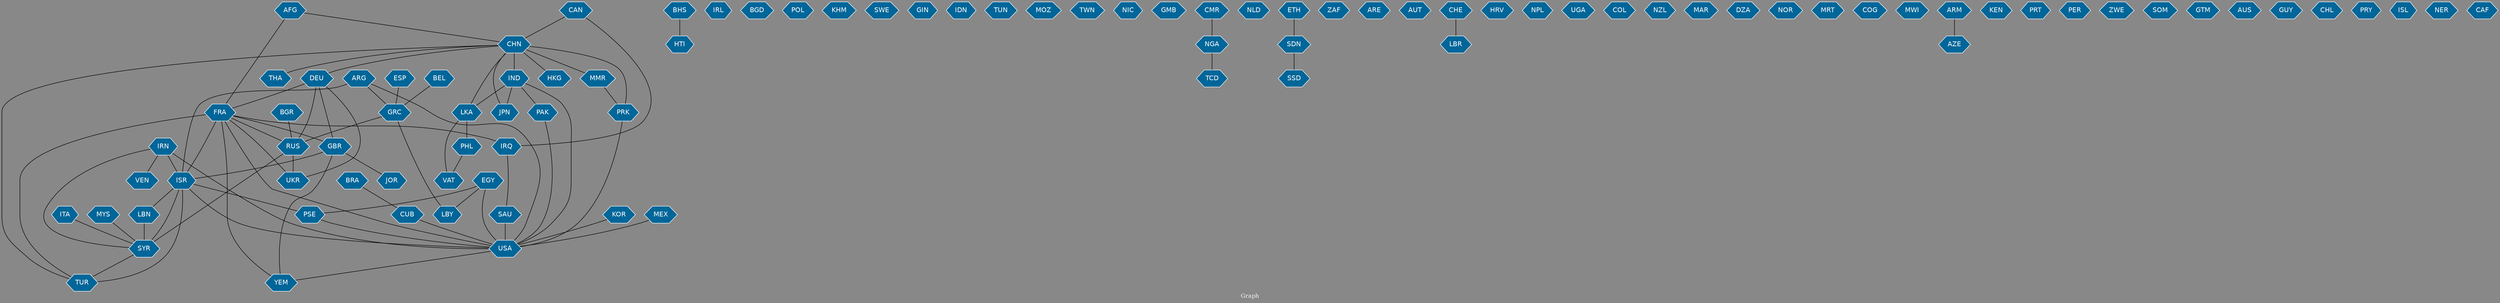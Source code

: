 // Countries together in item graph
graph {
	graph [bgcolor="#888888" fontcolor=white fontsize=12 label="Graph" outputorder=edgesfirst overlap=prism]
	node [color=white fillcolor="#006699" fontcolor=white fontname=Helvetica shape=hexagon style=filled]
	edge [arrowhead=open color=black fontcolor=white fontname=Courier fontsize=12]
		JPN [label=JPN]
		CHN [label=CHN]
		TUR [label=TUR]
		YEM [label=YEM]
		FRA [label=FRA]
		BHS [label=BHS]
		HTI [label=HTI]
		PRK [label=PRK]
		IRL [label=IRL]
		USA [label=USA]
		BGD [label=BGD]
		GRC [label=GRC]
		IRQ [label=IRQ]
		IND [label=IND]
		POL [label=POL]
		EGY [label=EGY]
		MYS [label=MYS]
		SYR [label=SYR]
		ISR [label=ISR]
		ARG [label=ARG]
		PSE [label=PSE]
		KHM [label=KHM]
		KOR [label=KOR]
		BEL [label=BEL]
		VAT [label=VAT]
		HKG [label=HKG]
		AFG [label=AFG]
		RUS [label=RUS]
		CUB [label=CUB]
		BGR [label=BGR]
		UKR [label=UKR]
		SWE [label=SWE]
		MEX [label=MEX]
		VEN [label=VEN]
		DEU [label=DEU]
		LKA [label=LKA]
		GBR [label=GBR]
		ITA [label=ITA]
		SAU [label=SAU]
		GIN [label=GIN]
		PHL [label=PHL]
		CAN [label=CAN]
		IDN [label=IDN]
		TUN [label=TUN]
		MOZ [label=MOZ]
		TWN [label=TWN]
		NIC [label=NIC]
		GMB [label=GMB]
		PAK [label=PAK]
		NGA [label=NGA]
		NLD [label=NLD]
		SDN [label=SDN]
		ETH [label=ETH]
		ZAF [label=ZAF]
		JOR [label=JOR]
		ARE [label=ARE]
		AUT [label=AUT]
		LBR [label=LBR]
		CHE [label=CHE]
		HRV [label=HRV]
		NPL [label=NPL]
		UGA [label=UGA]
		LBN [label=LBN]
		IRN [label=IRN]
		BRA [label=BRA]
		COL [label=COL]
		NZL [label=NZL]
		MAR [label=MAR]
		THA [label=THA]
		LBY [label=LBY]
		DZA [label=DZA]
		ESP [label=ESP]
		NOR [label=NOR]
		MMR [label=MMR]
		SSD [label=SSD]
		MRT [label=MRT]
		TCD [label=TCD]
		COG [label=COG]
		MWI [label=MWI]
		ARM [label=ARM]
		AZE [label=AZE]
		KEN [label=KEN]
		PRT [label=PRT]
		PER [label=PER]
		CMR [label=CMR]
		ZWE [label=ZWE]
		SOM [label=SOM]
		GTM [label=GTM]
		AUS [label=AUS]
		GUY [label=GUY]
		CHL [label=CHL]
		PRY [label=PRY]
		ISL [label=ISL]
		NER [label=NER]
		CAF [label=CAF]
			BRA -- CUB [weight=1]
			GRC -- RUS [weight=3]
			ESP -- GRC [weight=1]
			DEU -- FRA [weight=1]
			DEU -- UKR [weight=3]
			BGR -- RUS [weight=3]
			ISR -- PSE [weight=16]
			SYR -- TUR [weight=1]
			DEU -- RUS [weight=3]
			IND -- PAK [weight=2]
			IRN -- USA [weight=5]
			CAN -- CHN [weight=1]
			FRA -- GBR [weight=2]
			PAK -- USA [weight=1]
			PHL -- VAT [weight=9]
			EGY -- USA [weight=1]
			CHN -- LKA [weight=2]
			ISR -- SYR [weight=6]
			AFG -- CHN [weight=1]
			EGY -- PSE [weight=3]
			ARG -- USA [weight=1]
			GBR -- YEM [weight=2]
			ITA -- SYR [weight=3]
			FRA -- USA [weight=1]
			CHN -- TUR [weight=2]
			RUS -- SYR [weight=3]
			FRA -- IRQ [weight=2]
			IND -- USA [weight=5]
			CHN -- THA [weight=1]
			CHN -- IND [weight=5]
			IND -- LKA [weight=1]
			FRA -- TUR [weight=1]
			ISR -- TUR [weight=2]
			CHN -- MMR [weight=2]
			GBR -- JOR [weight=1]
			GBR -- ISR [weight=1]
			DEU -- GBR [weight=1]
			AFG -- FRA [weight=1]
			ARM -- AZE [weight=1]
			MEX -- USA [weight=1]
			BHS -- HTI [weight=2]
			IRN -- VEN [weight=1]
			MYS -- SYR [weight=2]
			GRC -- LBY [weight=1]
			CHN -- JPN [weight=1]
			BEL -- GRC [weight=1]
			ARG -- ISR [weight=1]
			RUS -- UKR [weight=5]
			PSE -- USA [weight=3]
			ARG -- GRC [weight=1]
			IRQ -- SAU [weight=2]
			CHN -- DEU [weight=1]
			FRA -- RUS [weight=2]
			CHN -- PRK [weight=5]
			CUB -- USA [weight=3]
			PRK -- USA [weight=1]
			MMR -- PRK [weight=2]
			LBN -- SYR [weight=4]
			ISR -- USA [weight=2]
			FRA -- YEM [weight=3]
			SDN -- SSD [weight=1]
			USA -- YEM [weight=2]
			IND -- JPN [weight=1]
			FRA -- ISR [weight=12]
			CAN -- IRQ [weight=1]
			EGY -- LBY [weight=2]
			LKA -- VAT [weight=4]
			ETH -- SDN [weight=1]
			IRN -- ISR [weight=4]
			KOR -- USA [weight=3]
			CMR -- NGA [weight=1]
			FRA -- UKR [weight=2]
			NGA -- TCD [weight=1]
			LKA -- PHL [weight=1]
			ISR -- LBN [weight=5]
			CHE -- LBR [weight=2]
			IRN -- SYR [weight=2]
			CHN -- HKG [weight=2]
			SAU -- USA [weight=6]
}